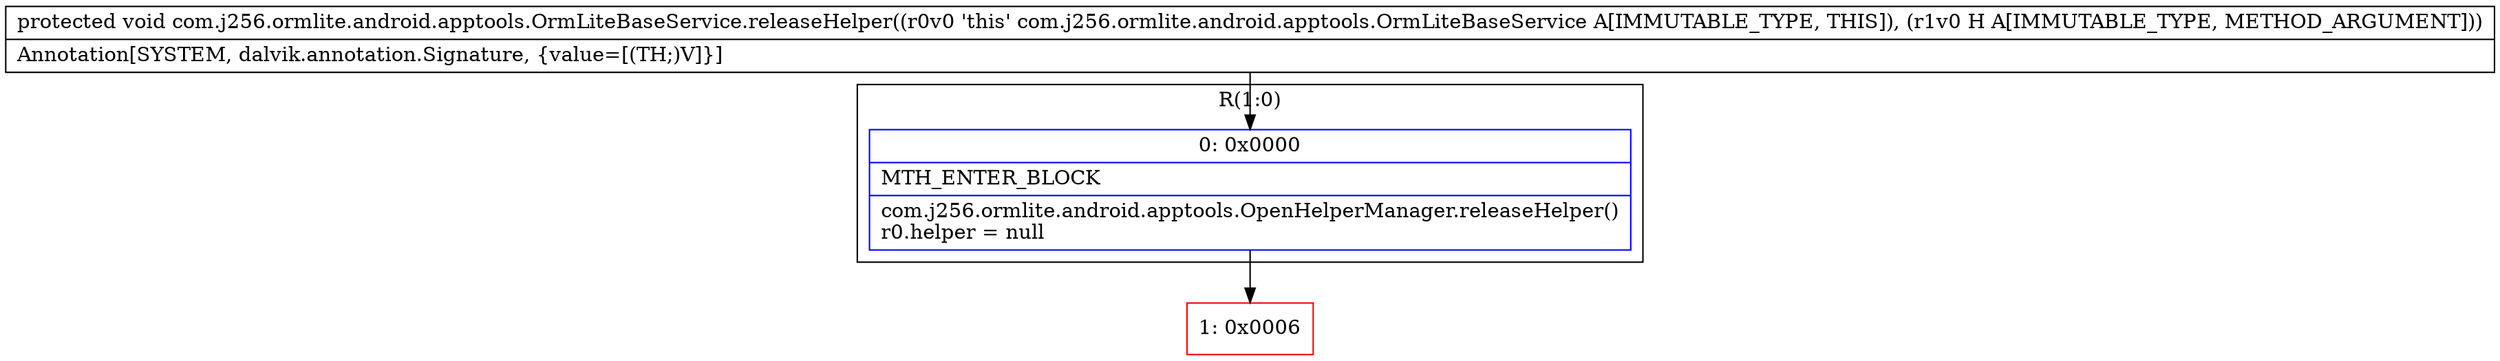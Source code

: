 digraph "CFG forcom.j256.ormlite.android.apptools.OrmLiteBaseService.releaseHelper(Lcom\/j256\/ormlite\/android\/apptools\/OrmLiteSqliteOpenHelper;)V" {
subgraph cluster_Region_2047787635 {
label = "R(1:0)";
node [shape=record,color=blue];
Node_0 [shape=record,label="{0\:\ 0x0000|MTH_ENTER_BLOCK\l|com.j256.ormlite.android.apptools.OpenHelperManager.releaseHelper()\lr0.helper = null\l}"];
}
Node_1 [shape=record,color=red,label="{1\:\ 0x0006}"];
MethodNode[shape=record,label="{protected void com.j256.ormlite.android.apptools.OrmLiteBaseService.releaseHelper((r0v0 'this' com.j256.ormlite.android.apptools.OrmLiteBaseService A[IMMUTABLE_TYPE, THIS]), (r1v0 H A[IMMUTABLE_TYPE, METHOD_ARGUMENT]))  | Annotation[SYSTEM, dalvik.annotation.Signature, \{value=[(TH;)V]\}]\l}"];
MethodNode -> Node_0;
Node_0 -> Node_1;
}

